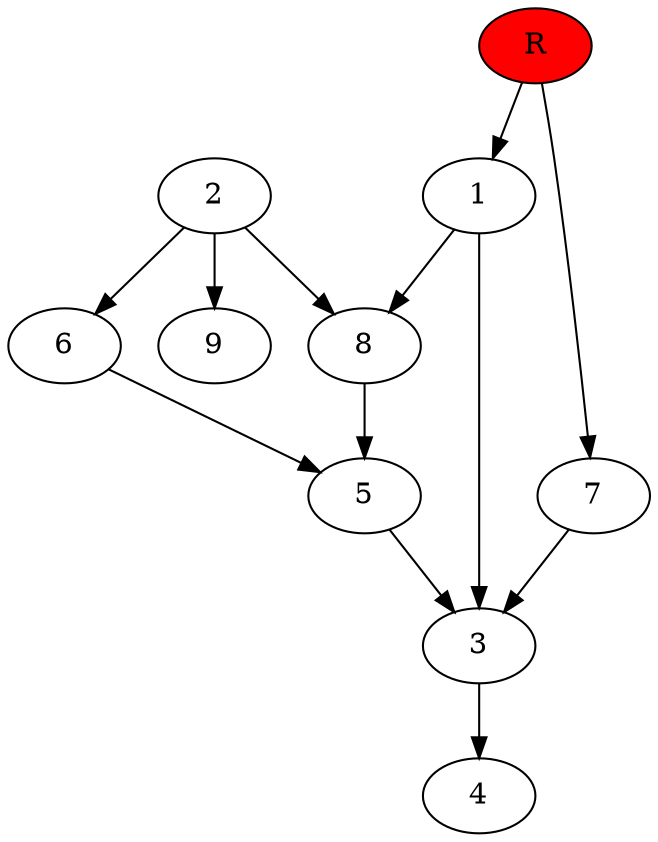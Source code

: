 digraph prb18824 {
	1
	2
	3
	4
	5
	6
	7
	8
	R [fillcolor="#ff0000" style=filled]
	1 -> 3
	1 -> 8
	2 -> 6
	2 -> 8
	2 -> 9
	3 -> 4
	5 -> 3
	6 -> 5
	7 -> 3
	8 -> 5
	R -> 1
	R -> 7
}

